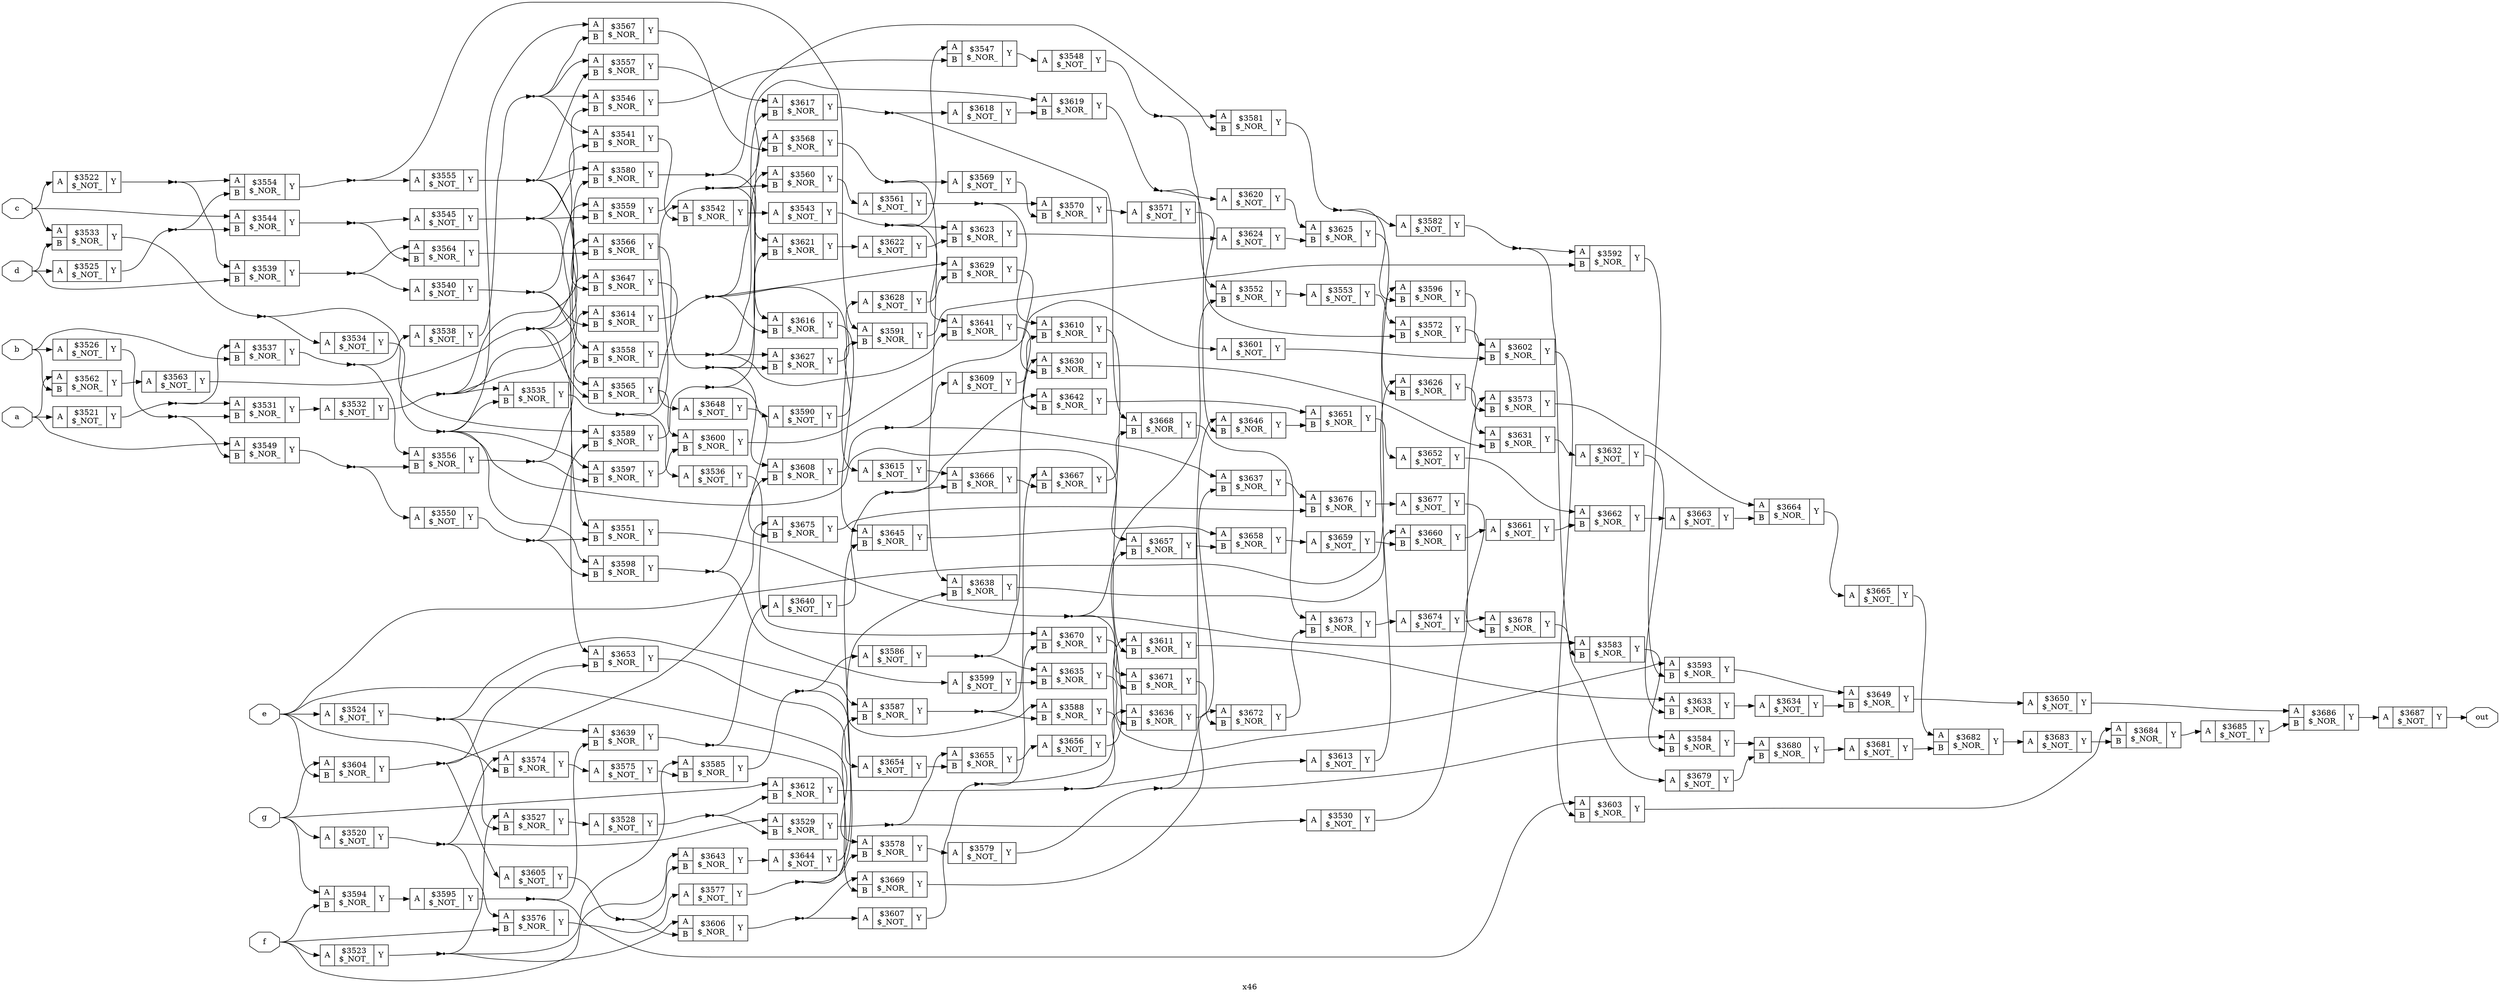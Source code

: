 digraph "x46" {
label="x46";
rankdir="LR";
remincross=true;
n168 [ shape=octagon, label="a", color="black", fontcolor="black" ];
n169 [ shape=octagon, label="b", color="black", fontcolor="black" ];
n170 [ shape=octagon, label="c", color="black", fontcolor="black" ];
n171 [ shape=octagon, label="d", color="black", fontcolor="black" ];
n172 [ shape=octagon, label="e", color="black", fontcolor="black" ];
n173 [ shape=octagon, label="f", color="black", fontcolor="black" ];
n174 [ shape=octagon, label="g", color="black", fontcolor="black" ];
n175 [ shape=octagon, label="out", color="black", fontcolor="black" ];
c178 [ shape=record, label="{{<p176> A}|$3520\n$_NOT_|{<p177> Y}}" ];
c179 [ shape=record, label="{{<p176> A}|$3521\n$_NOT_|{<p177> Y}}" ];
c180 [ shape=record, label="{{<p176> A}|$3522\n$_NOT_|{<p177> Y}}" ];
c181 [ shape=record, label="{{<p176> A}|$3523\n$_NOT_|{<p177> Y}}" ];
c182 [ shape=record, label="{{<p176> A}|$3524\n$_NOT_|{<p177> Y}}" ];
c183 [ shape=record, label="{{<p176> A}|$3525\n$_NOT_|{<p177> Y}}" ];
c184 [ shape=record, label="{{<p176> A}|$3526\n$_NOT_|{<p177> Y}}" ];
c186 [ shape=record, label="{{<p176> A|<p185> B}|$3527\n$_NOR_|{<p177> Y}}" ];
c187 [ shape=record, label="{{<p176> A}|$3528\n$_NOT_|{<p177> Y}}" ];
c188 [ shape=record, label="{{<p176> A|<p185> B}|$3529\n$_NOR_|{<p177> Y}}" ];
c189 [ shape=record, label="{{<p176> A}|$3530\n$_NOT_|{<p177> Y}}" ];
c190 [ shape=record, label="{{<p176> A|<p185> B}|$3531\n$_NOR_|{<p177> Y}}" ];
c191 [ shape=record, label="{{<p176> A}|$3532\n$_NOT_|{<p177> Y}}" ];
c192 [ shape=record, label="{{<p176> A|<p185> B}|$3533\n$_NOR_|{<p177> Y}}" ];
c193 [ shape=record, label="{{<p176> A}|$3534\n$_NOT_|{<p177> Y}}" ];
c194 [ shape=record, label="{{<p176> A|<p185> B}|$3535\n$_NOR_|{<p177> Y}}" ];
c195 [ shape=record, label="{{<p176> A}|$3536\n$_NOT_|{<p177> Y}}" ];
c196 [ shape=record, label="{{<p176> A|<p185> B}|$3537\n$_NOR_|{<p177> Y}}" ];
c197 [ shape=record, label="{{<p176> A}|$3538\n$_NOT_|{<p177> Y}}" ];
c198 [ shape=record, label="{{<p176> A|<p185> B}|$3539\n$_NOR_|{<p177> Y}}" ];
c199 [ shape=record, label="{{<p176> A}|$3540\n$_NOT_|{<p177> Y}}" ];
c200 [ shape=record, label="{{<p176> A|<p185> B}|$3541\n$_NOR_|{<p177> Y}}" ];
c201 [ shape=record, label="{{<p176> A|<p185> B}|$3542\n$_NOR_|{<p177> Y}}" ];
c202 [ shape=record, label="{{<p176> A}|$3543\n$_NOT_|{<p177> Y}}" ];
c203 [ shape=record, label="{{<p176> A|<p185> B}|$3544\n$_NOR_|{<p177> Y}}" ];
c204 [ shape=record, label="{{<p176> A}|$3545\n$_NOT_|{<p177> Y}}" ];
c205 [ shape=record, label="{{<p176> A|<p185> B}|$3546\n$_NOR_|{<p177> Y}}" ];
c206 [ shape=record, label="{{<p176> A|<p185> B}|$3547\n$_NOR_|{<p177> Y}}" ];
c207 [ shape=record, label="{{<p176> A}|$3548\n$_NOT_|{<p177> Y}}" ];
c208 [ shape=record, label="{{<p176> A|<p185> B}|$3549\n$_NOR_|{<p177> Y}}" ];
c209 [ shape=record, label="{{<p176> A}|$3550\n$_NOT_|{<p177> Y}}" ];
c210 [ shape=record, label="{{<p176> A|<p185> B}|$3551\n$_NOR_|{<p177> Y}}" ];
c211 [ shape=record, label="{{<p176> A|<p185> B}|$3552\n$_NOR_|{<p177> Y}}" ];
c212 [ shape=record, label="{{<p176> A}|$3553\n$_NOT_|{<p177> Y}}" ];
c213 [ shape=record, label="{{<p176> A|<p185> B}|$3554\n$_NOR_|{<p177> Y}}" ];
c214 [ shape=record, label="{{<p176> A}|$3555\n$_NOT_|{<p177> Y}}" ];
c215 [ shape=record, label="{{<p176> A|<p185> B}|$3556\n$_NOR_|{<p177> Y}}" ];
c216 [ shape=record, label="{{<p176> A|<p185> B}|$3557\n$_NOR_|{<p177> Y}}" ];
c217 [ shape=record, label="{{<p176> A|<p185> B}|$3558\n$_NOR_|{<p177> Y}}" ];
c218 [ shape=record, label="{{<p176> A|<p185> B}|$3559\n$_NOR_|{<p177> Y}}" ];
c219 [ shape=record, label="{{<p176> A|<p185> B}|$3560\n$_NOR_|{<p177> Y}}" ];
c220 [ shape=record, label="{{<p176> A}|$3561\n$_NOT_|{<p177> Y}}" ];
c221 [ shape=record, label="{{<p176> A|<p185> B}|$3562\n$_NOR_|{<p177> Y}}" ];
c222 [ shape=record, label="{{<p176> A}|$3563\n$_NOT_|{<p177> Y}}" ];
c223 [ shape=record, label="{{<p176> A|<p185> B}|$3564\n$_NOR_|{<p177> Y}}" ];
c224 [ shape=record, label="{{<p176> A|<p185> B}|$3565\n$_NOR_|{<p177> Y}}" ];
c225 [ shape=record, label="{{<p176> A|<p185> B}|$3566\n$_NOR_|{<p177> Y}}" ];
c226 [ shape=record, label="{{<p176> A|<p185> B}|$3567\n$_NOR_|{<p177> Y}}" ];
c227 [ shape=record, label="{{<p176> A|<p185> B}|$3568\n$_NOR_|{<p177> Y}}" ];
c228 [ shape=record, label="{{<p176> A}|$3569\n$_NOT_|{<p177> Y}}" ];
c229 [ shape=record, label="{{<p176> A|<p185> B}|$3570\n$_NOR_|{<p177> Y}}" ];
c230 [ shape=record, label="{{<p176> A}|$3571\n$_NOT_|{<p177> Y}}" ];
c231 [ shape=record, label="{{<p176> A|<p185> B}|$3572\n$_NOR_|{<p177> Y}}" ];
c232 [ shape=record, label="{{<p176> A|<p185> B}|$3573\n$_NOR_|{<p177> Y}}" ];
c233 [ shape=record, label="{{<p176> A|<p185> B}|$3574\n$_NOR_|{<p177> Y}}" ];
c234 [ shape=record, label="{{<p176> A}|$3575\n$_NOT_|{<p177> Y}}" ];
c235 [ shape=record, label="{{<p176> A|<p185> B}|$3576\n$_NOR_|{<p177> Y}}" ];
c236 [ shape=record, label="{{<p176> A}|$3577\n$_NOT_|{<p177> Y}}" ];
c237 [ shape=record, label="{{<p176> A|<p185> B}|$3578\n$_NOR_|{<p177> Y}}" ];
c238 [ shape=record, label="{{<p176> A}|$3579\n$_NOT_|{<p177> Y}}" ];
c239 [ shape=record, label="{{<p176> A|<p185> B}|$3580\n$_NOR_|{<p177> Y}}" ];
c240 [ shape=record, label="{{<p176> A|<p185> B}|$3581\n$_NOR_|{<p177> Y}}" ];
c241 [ shape=record, label="{{<p176> A}|$3582\n$_NOT_|{<p177> Y}}" ];
c242 [ shape=record, label="{{<p176> A|<p185> B}|$3583\n$_NOR_|{<p177> Y}}" ];
c243 [ shape=record, label="{{<p176> A|<p185> B}|$3584\n$_NOR_|{<p177> Y}}" ];
c244 [ shape=record, label="{{<p176> A|<p185> B}|$3585\n$_NOR_|{<p177> Y}}" ];
c245 [ shape=record, label="{{<p176> A}|$3586\n$_NOT_|{<p177> Y}}" ];
c246 [ shape=record, label="{{<p176> A|<p185> B}|$3587\n$_NOR_|{<p177> Y}}" ];
c247 [ shape=record, label="{{<p176> A|<p185> B}|$3588\n$_NOR_|{<p177> Y}}" ];
c248 [ shape=record, label="{{<p176> A|<p185> B}|$3589\n$_NOR_|{<p177> Y}}" ];
c249 [ shape=record, label="{{<p176> A}|$3590\n$_NOT_|{<p177> Y}}" ];
c250 [ shape=record, label="{{<p176> A|<p185> B}|$3591\n$_NOR_|{<p177> Y}}" ];
c251 [ shape=record, label="{{<p176> A|<p185> B}|$3592\n$_NOR_|{<p177> Y}}" ];
c252 [ shape=record, label="{{<p176> A|<p185> B}|$3593\n$_NOR_|{<p177> Y}}" ];
c253 [ shape=record, label="{{<p176> A|<p185> B}|$3594\n$_NOR_|{<p177> Y}}" ];
c254 [ shape=record, label="{{<p176> A}|$3595\n$_NOT_|{<p177> Y}}" ];
c255 [ shape=record, label="{{<p176> A|<p185> B}|$3596\n$_NOR_|{<p177> Y}}" ];
c256 [ shape=record, label="{{<p176> A|<p185> B}|$3597\n$_NOR_|{<p177> Y}}" ];
c257 [ shape=record, label="{{<p176> A|<p185> B}|$3598\n$_NOR_|{<p177> Y}}" ];
c258 [ shape=record, label="{{<p176> A}|$3599\n$_NOT_|{<p177> Y}}" ];
c259 [ shape=record, label="{{<p176> A|<p185> B}|$3600\n$_NOR_|{<p177> Y}}" ];
c260 [ shape=record, label="{{<p176> A}|$3601\n$_NOT_|{<p177> Y}}" ];
c261 [ shape=record, label="{{<p176> A|<p185> B}|$3602\n$_NOR_|{<p177> Y}}" ];
c262 [ shape=record, label="{{<p176> A|<p185> B}|$3603\n$_NOR_|{<p177> Y}}" ];
c263 [ shape=record, label="{{<p176> A|<p185> B}|$3604\n$_NOR_|{<p177> Y}}" ];
c264 [ shape=record, label="{{<p176> A}|$3605\n$_NOT_|{<p177> Y}}" ];
c265 [ shape=record, label="{{<p176> A|<p185> B}|$3606\n$_NOR_|{<p177> Y}}" ];
c266 [ shape=record, label="{{<p176> A}|$3607\n$_NOT_|{<p177> Y}}" ];
c267 [ shape=record, label="{{<p176> A|<p185> B}|$3608\n$_NOR_|{<p177> Y}}" ];
c268 [ shape=record, label="{{<p176> A}|$3609\n$_NOT_|{<p177> Y}}" ];
c269 [ shape=record, label="{{<p176> A|<p185> B}|$3610\n$_NOR_|{<p177> Y}}" ];
c270 [ shape=record, label="{{<p176> A|<p185> B}|$3611\n$_NOR_|{<p177> Y}}" ];
c271 [ shape=record, label="{{<p176> A|<p185> B}|$3612\n$_NOR_|{<p177> Y}}" ];
c272 [ shape=record, label="{{<p176> A}|$3613\n$_NOT_|{<p177> Y}}" ];
c273 [ shape=record, label="{{<p176> A|<p185> B}|$3614\n$_NOR_|{<p177> Y}}" ];
c274 [ shape=record, label="{{<p176> A}|$3615\n$_NOT_|{<p177> Y}}" ];
c275 [ shape=record, label="{{<p176> A|<p185> B}|$3616\n$_NOR_|{<p177> Y}}" ];
c276 [ shape=record, label="{{<p176> A|<p185> B}|$3617\n$_NOR_|{<p177> Y}}" ];
c277 [ shape=record, label="{{<p176> A}|$3618\n$_NOT_|{<p177> Y}}" ];
c278 [ shape=record, label="{{<p176> A|<p185> B}|$3619\n$_NOR_|{<p177> Y}}" ];
c279 [ shape=record, label="{{<p176> A}|$3620\n$_NOT_|{<p177> Y}}" ];
c280 [ shape=record, label="{{<p176> A|<p185> B}|$3621\n$_NOR_|{<p177> Y}}" ];
c281 [ shape=record, label="{{<p176> A}|$3622\n$_NOT_|{<p177> Y}}" ];
c282 [ shape=record, label="{{<p176> A|<p185> B}|$3623\n$_NOR_|{<p177> Y}}" ];
c283 [ shape=record, label="{{<p176> A}|$3624\n$_NOT_|{<p177> Y}}" ];
c284 [ shape=record, label="{{<p176> A|<p185> B}|$3625\n$_NOR_|{<p177> Y}}" ];
c285 [ shape=record, label="{{<p176> A|<p185> B}|$3626\n$_NOR_|{<p177> Y}}" ];
c286 [ shape=record, label="{{<p176> A|<p185> B}|$3627\n$_NOR_|{<p177> Y}}" ];
c287 [ shape=record, label="{{<p176> A}|$3628\n$_NOT_|{<p177> Y}}" ];
c288 [ shape=record, label="{{<p176> A|<p185> B}|$3629\n$_NOR_|{<p177> Y}}" ];
c289 [ shape=record, label="{{<p176> A|<p185> B}|$3630\n$_NOR_|{<p177> Y}}" ];
c290 [ shape=record, label="{{<p176> A|<p185> B}|$3631\n$_NOR_|{<p177> Y}}" ];
c291 [ shape=record, label="{{<p176> A}|$3632\n$_NOT_|{<p177> Y}}" ];
c292 [ shape=record, label="{{<p176> A|<p185> B}|$3633\n$_NOR_|{<p177> Y}}" ];
c293 [ shape=record, label="{{<p176> A}|$3634\n$_NOT_|{<p177> Y}}" ];
c294 [ shape=record, label="{{<p176> A|<p185> B}|$3635\n$_NOR_|{<p177> Y}}" ];
c295 [ shape=record, label="{{<p176> A|<p185> B}|$3636\n$_NOR_|{<p177> Y}}" ];
c296 [ shape=record, label="{{<p176> A|<p185> B}|$3637\n$_NOR_|{<p177> Y}}" ];
c297 [ shape=record, label="{{<p176> A|<p185> B}|$3638\n$_NOR_|{<p177> Y}}" ];
c298 [ shape=record, label="{{<p176> A|<p185> B}|$3639\n$_NOR_|{<p177> Y}}" ];
c299 [ shape=record, label="{{<p176> A}|$3640\n$_NOT_|{<p177> Y}}" ];
c300 [ shape=record, label="{{<p176> A|<p185> B}|$3641\n$_NOR_|{<p177> Y}}" ];
c301 [ shape=record, label="{{<p176> A|<p185> B}|$3642\n$_NOR_|{<p177> Y}}" ];
c302 [ shape=record, label="{{<p176> A|<p185> B}|$3643\n$_NOR_|{<p177> Y}}" ];
c303 [ shape=record, label="{{<p176> A}|$3644\n$_NOT_|{<p177> Y}}" ];
c304 [ shape=record, label="{{<p176> A|<p185> B}|$3645\n$_NOR_|{<p177> Y}}" ];
c305 [ shape=record, label="{{<p176> A|<p185> B}|$3646\n$_NOR_|{<p177> Y}}" ];
c306 [ shape=record, label="{{<p176> A|<p185> B}|$3647\n$_NOR_|{<p177> Y}}" ];
c307 [ shape=record, label="{{<p176> A}|$3648\n$_NOT_|{<p177> Y}}" ];
c308 [ shape=record, label="{{<p176> A|<p185> B}|$3649\n$_NOR_|{<p177> Y}}" ];
c309 [ shape=record, label="{{<p176> A}|$3650\n$_NOT_|{<p177> Y}}" ];
c310 [ shape=record, label="{{<p176> A|<p185> B}|$3651\n$_NOR_|{<p177> Y}}" ];
c311 [ shape=record, label="{{<p176> A}|$3652\n$_NOT_|{<p177> Y}}" ];
c312 [ shape=record, label="{{<p176> A|<p185> B}|$3653\n$_NOR_|{<p177> Y}}" ];
c313 [ shape=record, label="{{<p176> A}|$3654\n$_NOT_|{<p177> Y}}" ];
c314 [ shape=record, label="{{<p176> A|<p185> B}|$3655\n$_NOR_|{<p177> Y}}" ];
c315 [ shape=record, label="{{<p176> A}|$3656\n$_NOT_|{<p177> Y}}" ];
c316 [ shape=record, label="{{<p176> A|<p185> B}|$3657\n$_NOR_|{<p177> Y}}" ];
c317 [ shape=record, label="{{<p176> A|<p185> B}|$3658\n$_NOR_|{<p177> Y}}" ];
c318 [ shape=record, label="{{<p176> A}|$3659\n$_NOT_|{<p177> Y}}" ];
c319 [ shape=record, label="{{<p176> A|<p185> B}|$3660\n$_NOR_|{<p177> Y}}" ];
c320 [ shape=record, label="{{<p176> A}|$3661\n$_NOT_|{<p177> Y}}" ];
c321 [ shape=record, label="{{<p176> A|<p185> B}|$3662\n$_NOR_|{<p177> Y}}" ];
c322 [ shape=record, label="{{<p176> A}|$3663\n$_NOT_|{<p177> Y}}" ];
c323 [ shape=record, label="{{<p176> A|<p185> B}|$3664\n$_NOR_|{<p177> Y}}" ];
c324 [ shape=record, label="{{<p176> A}|$3665\n$_NOT_|{<p177> Y}}" ];
c325 [ shape=record, label="{{<p176> A|<p185> B}|$3666\n$_NOR_|{<p177> Y}}" ];
c326 [ shape=record, label="{{<p176> A|<p185> B}|$3667\n$_NOR_|{<p177> Y}}" ];
c327 [ shape=record, label="{{<p176> A|<p185> B}|$3668\n$_NOR_|{<p177> Y}}" ];
c328 [ shape=record, label="{{<p176> A|<p185> B}|$3669\n$_NOR_|{<p177> Y}}" ];
c329 [ shape=record, label="{{<p176> A|<p185> B}|$3670\n$_NOR_|{<p177> Y}}" ];
c330 [ shape=record, label="{{<p176> A|<p185> B}|$3671\n$_NOR_|{<p177> Y}}" ];
c331 [ shape=record, label="{{<p176> A|<p185> B}|$3672\n$_NOR_|{<p177> Y}}" ];
c332 [ shape=record, label="{{<p176> A|<p185> B}|$3673\n$_NOR_|{<p177> Y}}" ];
c333 [ shape=record, label="{{<p176> A}|$3674\n$_NOT_|{<p177> Y}}" ];
c334 [ shape=record, label="{{<p176> A|<p185> B}|$3675\n$_NOR_|{<p177> Y}}" ];
c335 [ shape=record, label="{{<p176> A|<p185> B}|$3676\n$_NOR_|{<p177> Y}}" ];
c336 [ shape=record, label="{{<p176> A}|$3677\n$_NOT_|{<p177> Y}}" ];
c337 [ shape=record, label="{{<p176> A|<p185> B}|$3678\n$_NOR_|{<p177> Y}}" ];
c338 [ shape=record, label="{{<p176> A}|$3679\n$_NOT_|{<p177> Y}}" ];
c339 [ shape=record, label="{{<p176> A|<p185> B}|$3680\n$_NOR_|{<p177> Y}}" ];
c340 [ shape=record, label="{{<p176> A}|$3681\n$_NOT_|{<p177> Y}}" ];
c341 [ shape=record, label="{{<p176> A|<p185> B}|$3682\n$_NOR_|{<p177> Y}}" ];
c342 [ shape=record, label="{{<p176> A}|$3683\n$_NOT_|{<p177> Y}}" ];
c343 [ shape=record, label="{{<p176> A|<p185> B}|$3684\n$_NOR_|{<p177> Y}}" ];
c344 [ shape=record, label="{{<p176> A}|$3685\n$_NOT_|{<p177> Y}}" ];
c345 [ shape=record, label="{{<p176> A|<p185> B}|$3686\n$_NOR_|{<p177> Y}}" ];
c346 [ shape=record, label="{{<p176> A}|$3687\n$_NOT_|{<p177> Y}}" ];
c270:p177:e -> c292:p176:w [color="black", label=""];
c279:p177:e -> c284:p176:w [color="black", label=""];
n100 [ shape=point ];
c203:p177:e -> n100:w [color="black", label=""];
n100:e -> c204:p176:w [color="black", label=""];
n100:e -> c223:p185:w [color="black", label=""];
n101 [ shape=point ];
c204:p177:e -> n101:w [color="black", label=""];
n101:e -> c205:p185:w [color="black", label=""];
n101:e -> c210:p176:w [color="black", label=""];
n101:e -> c218:p185:w [color="black", label=""];
c205:p177:e -> c206:p185:w [color="black", label=""];
c206:p177:e -> c207:p176:w [color="black", label=""];
n104 [ shape=point ];
c207:p177:e -> n104:w [color="black", label=""];
n104:e -> c211:p176:w [color="black", label=""];
n104:e -> c240:p176:w [color="black", label=""];
n105 [ shape=point ];
c208:p177:e -> n105:w [color="black", label=""];
n105:e -> c209:p176:w [color="black", label=""];
n105:e -> c215:p185:w [color="black", label=""];
n106 [ shape=point ];
c209:p177:e -> n106:w [color="black", label=""];
n106:e -> c210:p185:w [color="black", label=""];
n106:e -> c248:p185:w [color="black", label=""];
n106:e -> c257:p185:w [color="black", label=""];
n107 [ shape=point ];
c210:p177:e -> n107:w [color="black", label=""];
n107:e -> c211:p185:w [color="black", label=""];
n107:e -> c242:p176:w [color="black", label=""];
n107:e -> c330:p176:w [color="black", label=""];
c211:p177:e -> c212:p176:w [color="black", label=""];
c212:p177:e -> c231:p176:w [color="black", label=""];
n11 [ shape=point ];
c179:p177:e -> n11:w [color="black", label=""];
n11:e -> c190:p176:w [color="black", label=""];
n11:e -> c196:p176:w [color="black", label=""];
n110 [ shape=point ];
c213:p177:e -> n110:w [color="black", label=""];
n110:e -> c214:p176:w [color="black", label=""];
n110:e -> c250:p176:w [color="black", label=""];
n111 [ shape=point ];
c214:p177:e -> n111:w [color="black", label=""];
n111:e -> c216:p185:w [color="black", label=""];
n111:e -> c217:p176:w [color="black", label=""];
n111:e -> c239:p176:w [color="black", label=""];
n111:e -> c306:p185:w [color="black", label=""];
n112 [ shape=point ];
c215:p177:e -> n112:w [color="black", label=""];
n112:e -> c217:p185:w [color="black", label=""];
n112:e -> c256:p185:w [color="black", label=""];
c216:p177:e -> c276:p176:w [color="black", label=""];
n114 [ shape=point ];
c217:p177:e -> n114:w [color="black", label=""];
n114:e -> c219:p176:w [color="black", label=""];
n114:e -> c286:p176:w [color="black", label=""];
n114:e -> c300:p185:w [color="black", label=""];
n115 [ shape=point ];
c218:p177:e -> n115:w [color="black", label=""];
n115:e -> c219:p185:w [color="black", label=""];
n115:e -> c275:p176:w [color="black", label=""];
n115:e -> c278:p176:w [color="black", label=""];
c219:p177:e -> c220:p176:w [color="black", label=""];
n117 [ shape=point ];
c220:p177:e -> n117:w [color="black", label=""];
n117:e -> c229:p176:w [color="black", label=""];
n117:e -> c269:p176:w [color="black", label=""];
c221:p177:e -> c222:p176:w [color="black", label=""];
n119 [ shape=point ];
c222:p177:e -> n119:w [color="black", label=""];
n119:e -> c224:p185:w [color="black", label=""];
n119:e -> c225:p176:w [color="black", label=""];
n119:e -> c239:p185:w [color="black", label=""];
n119:e -> c312:p176:w [color="black", label=""];
c280:p177:e -> c281:p176:w [color="black", label=""];
c223:p177:e -> c225:p185:w [color="black", label=""];
c224:p177:e -> c259:p176:w [color="black", label=""];
n122 [ shape=point ];
c225:p177:e -> n122:w [color="black", label=""];
n122:e -> c227:p176:w [color="black", label=""];
n122:e -> c267:p176:w [color="black", label=""];
n122:e -> c286:p185:w [color="black", label=""];
c226:p177:e -> c227:p185:w [color="black", label=""];
n124 [ shape=point ];
c227:p177:e -> n124:w [color="black", label=""];
n124:e -> c228:p176:w [color="black", label=""];
n124:e -> c297:p176:w [color="black", label=""];
c228:p177:e -> c229:p185:w [color="black", label=""];
c229:p177:e -> c230:p176:w [color="black", label=""];
c230:p177:e -> c231:p185:w [color="black", label=""];
c231:p177:e -> c232:p185:w [color="black", label=""];
c232:p177:e -> c323:p176:w [color="black", label=""];
c281:p177:e -> c282:p185:w [color="black", label=""];
c233:p177:e -> c234:p176:w [color="black", label=""];
c234:p177:e -> c244:p185:w [color="black", label=""];
c235:p177:e -> c236:p176:w [color="black", label=""];
n133 [ shape=point ];
c236:p177:e -> n133:w [color="black", label=""];
n133:e -> c237:p185:w [color="black", label=""];
n133:e -> c246:p185:w [color="black", label=""];
n133:e -> c297:p185:w [color="black", label=""];
c237:p177:e -> c238:p176:w [color="black", label=""];
n135 [ shape=point ];
c238:p177:e -> n135:w [color="black", label=""];
n135:e -> c243:p176:w [color="black", label=""];
n135:e -> c305:p176:w [color="black", label=""];
n136 [ shape=point ];
c239:p177:e -> n136:w [color="black", label=""];
n136:e -> c240:p185:w [color="black", label=""];
n136:e -> c280:p176:w [color="black", label=""];
n137 [ shape=point ];
c240:p177:e -> n137:w [color="black", label=""];
n137:e -> c241:p176:w [color="black", label=""];
n137:e -> c255:p185:w [color="black", label=""];
n138 [ shape=point ];
c241:p177:e -> n138:w [color="black", label=""];
n138:e -> c242:p185:w [color="black", label=""];
n138:e -> c251:p176:w [color="black", label=""];
c242:p177:e -> c243:p185:w [color="black", label=""];
c282:p177:e -> c283:p176:w [color="black", label=""];
c243:p177:e -> c339:p176:w [color="black", label=""];
n141 [ shape=point ];
c244:p177:e -> n141:w [color="black", label=""];
n141:e -> c245:p176:w [color="black", label=""];
n141:e -> c247:p176:w [color="black", label=""];
n142 [ shape=point ];
c245:p177:e -> n142:w [color="black", label=""];
n142:e -> c289:p176:w [color="black", label=""];
n142:e -> c294:p176:w [color="black", label=""];
n143 [ shape=point ];
c246:p177:e -> n143:w [color="black", label=""];
n143:e -> c247:p185:w [color="black", label=""];
n143:e -> c326:p176:w [color="black", label=""];
c247:p177:e -> c252:p176:w [color="black", label=""];
n145 [ shape=point ];
c248:p177:e -> n145:w [color="black", label=""];
n145:e -> c249:p176:w [color="black", label=""];
n145:e -> c280:p185:w [color="black", label=""];
c249:p177:e -> c250:p185:w [color="black", label=""];
c250:p177:e -> c251:p185:w [color="black", label=""];
c251:p177:e -> c252:p185:w [color="black", label=""];
c252:p177:e -> c308:p176:w [color="black", label=""];
c283:p177:e -> c284:p185:w [color="black", label=""];
c253:p177:e -> c254:p176:w [color="black", label=""];
n151 [ shape=point ];
c254:p177:e -> n151:w [color="black", label=""];
n151:e -> c262:p176:w [color="black", label=""];
n151:e -> c298:p185:w [color="black", label=""];
c255:p177:e -> c261:p176:w [color="black", label=""];
c256:p177:e -> c259:p185:w [color="black", label=""];
n154 [ shape=point ];
c257:p177:e -> n154:w [color="black", label=""];
n154:e -> c258:p176:w [color="black", label=""];
n154:e -> c267:p185:w [color="black", label=""];
c258:p177:e -> c294:p185:w [color="black", label=""];
c259:p177:e -> c260:p176:w [color="black", label=""];
c260:p177:e -> c261:p185:w [color="black", label=""];
c261:p177:e -> c262:p185:w [color="black", label=""];
c262:p177:e -> c343:p176:w [color="black", label=""];
c284:p177:e -> c285:p185:w [color="black", label=""];
n160 [ shape=point ];
c263:p177:e -> n160:w [color="black", label=""];
n160:e -> c264:p176:w [color="black", label=""];
n160:e -> c312:p185:w [color="black", label=""];
n160:e -> c334:p176:w [color="black", label=""];
n161 [ shape=point ];
c264:p177:e -> n161:w [color="black", label=""];
n161:e -> c265:p185:w [color="black", label=""];
n161:e -> c302:p185:w [color="black", label=""];
n162 [ shape=point ];
c265:p177:e -> n162:w [color="black", label=""];
n162:e -> c266:p176:w [color="black", label=""];
n162:e -> c328:p176:w [color="black", label=""];
n163 [ shape=point ];
c266:p177:e -> n163:w [color="black", label=""];
n163:e -> c270:p176:w [color="black", label=""];
n163:e -> c329:p185:w [color="black", label=""];
n164 [ shape=point ];
c267:p177:e -> n164:w [color="black", label=""];
n164:e -> c268:p176:w [color="black", label=""];
n164:e -> c296:p176:w [color="black", label=""];
c268:p177:e -> c269:p185:w [color="black", label=""];
c269:p177:e -> c270:p185:w [color="black", label=""];
n167 [ shape=point ];
c178:p177:e -> n167:w [color="black", label=""];
n167:e -> c188:p176:w [color="black", label=""];
n167:e -> c233:p176:w [color="black", label=""];
n167:e -> c235:p176:w [color="black", label=""];
n168:e -> c179:p176:w [color="black", label=""];
n168:e -> c208:p176:w [color="black", label=""];
n168:e -> c221:p176:w [color="black", label=""];
n169:e -> c184:p176:w [color="black", label=""];
n169:e -> c196:p185:w [color="black", label=""];
n169:e -> c221:p185:w [color="black", label=""];
c285:p177:e -> c290:p176:w [color="black", label=""];
n170:e -> c180:p176:w [color="black", label=""];
n170:e -> c192:p176:w [color="black", label=""];
n170:e -> c203:p176:w [color="black", label=""];
n171:e -> c183:p176:w [color="black", label=""];
n171:e -> c192:p185:w [color="black", label=""];
n171:e -> c198:p185:w [color="black", label=""];
n172:e -> c182:p176:w [color="black", label=""];
n172:e -> c233:p185:w [color="black", label=""];
n172:e -> c237:p176:w [color="black", label=""];
n172:e -> c255:p176:w [color="black", label=""];
n172:e -> c263:p185:w [color="black", label=""];
n173:e -> c181:p176:w [color="black", label=""];
n173:e -> c235:p185:w [color="black", label=""];
n173:e -> c253:p185:w [color="black", label=""];
n173:e -> c302:p176:w [color="black", label=""];
n174:e -> c178:p176:w [color="black", label=""];
n174:e -> c253:p176:w [color="black", label=""];
n174:e -> c263:p176:w [color="black", label=""];
n174:e -> c271:p176:w [color="black", label=""];
c346:p177:e -> n175:w [color="black", label=""];
c286:p177:e -> c287:p176:w [color="black", label=""];
c287:p177:e -> c288:p185:w [color="black", label=""];
n2 [ shape=point ];
c271:p177:e -> n2:w [color="black", label=""];
n2:e -> c272:p176:w [color="black", label=""];
n2:e -> c295:p176:w [color="black", label=""];
c288:p177:e -> c289:p185:w [color="black", label=""];
c289:p177:e -> c290:p185:w [color="black", label=""];
n22 [ shape=point ];
c180:p177:e -> n22:w [color="black", label=""];
n22:e -> c198:p176:w [color="black", label=""];
n22:e -> c213:p176:w [color="black", label=""];
c290:p177:e -> c291:p176:w [color="black", label=""];
c291:p177:e -> c292:p185:w [color="black", label=""];
c292:p177:e -> c293:p176:w [color="black", label=""];
c293:p177:e -> c308:p185:w [color="black", label=""];
c294:p177:e -> c295:p185:w [color="black", label=""];
c295:p177:e -> c296:p185:w [color="black", label=""];
c296:p177:e -> c335:p176:w [color="black", label=""];
c272:p177:e -> c285:p176:w [color="black", label=""];
c297:p177:e -> c319:p176:w [color="black", label=""];
n31 [ shape=point ];
c298:p177:e -> n31:w [color="black", label=""];
n31:e -> c299:p176:w [color="black", label=""];
n31:e -> c328:p185:w [color="black", label=""];
n32 [ shape=point ];
c299:p177:e -> n32:w [color="black", label=""];
n32:e -> c301:p176:w [color="black", label=""];
n32:e -> c325:p185:w [color="black", label=""];
n33 [ shape=point ];
c181:p177:e -> n33:w [color="black", label=""];
n33:e -> c186:p176:w [color="black", label=""];
n33:e -> c244:p176:w [color="black", label=""];
n33:e -> c265:p176:w [color="black", label=""];
c300:p177:e -> c301:p185:w [color="black", label=""];
c301:p177:e -> c310:p176:w [color="black", label=""];
c302:p177:e -> c303:p176:w [color="black", label=""];
c303:p177:e -> c304:p185:w [color="black", label=""];
c304:p177:e -> c317:p176:w [color="black", label=""];
c305:p177:e -> c310:p185:w [color="black", label=""];
n4 [ shape=point ];
c273:p177:e -> n4:w [color="black", label=""];
n4:e -> c274:p176:w [color="black", label=""];
n4:e -> c275:p185:w [color="black", label=""];
n4:e -> c276:p185:w [color="black", label=""];
n4:e -> c288:p176:w [color="black", label=""];
c306:p177:e -> c307:p176:w [color="black", label=""];
c307:p177:e -> c334:p185:w [color="black", label=""];
c308:p177:e -> c309:p176:w [color="black", label=""];
c309:p177:e -> c345:p176:w [color="black", label=""];
n44 [ shape=point ];
c182:p177:e -> n44:w [color="black", label=""];
n44:e -> c186:p185:w [color="black", label=""];
n44:e -> c246:p176:w [color="black", label=""];
n44:e -> c298:p176:w [color="black", label=""];
c310:p177:e -> c311:p176:w [color="black", label=""];
c311:p177:e -> c321:p176:w [color="black", label=""];
c312:p177:e -> c313:p176:w [color="black", label=""];
c313:p177:e -> c314:p185:w [color="black", label=""];
c314:p177:e -> c315:p176:w [color="black", label=""];
c274:p177:e -> c325:p176:w [color="black", label=""];
c315:p177:e -> c316:p185:w [color="black", label=""];
c316:p177:e -> c317:p185:w [color="black", label=""];
c317:p177:e -> c318:p176:w [color="black", label=""];
c318:p177:e -> c319:p185:w [color="black", label=""];
c319:p177:e -> c320:p176:w [color="black", label=""];
n55 [ shape=point ];
c183:p177:e -> n55:w [color="black", label=""];
n55:e -> c203:p185:w [color="black", label=""];
n55:e -> c213:p185:w [color="black", label=""];
c320:p177:e -> c321:p185:w [color="black", label=""];
c321:p177:e -> c322:p176:w [color="black", label=""];
c322:p177:e -> c323:p185:w [color="black", label=""];
c323:p177:e -> c324:p176:w [color="black", label=""];
c275:p177:e -> c304:p176:w [color="black", label=""];
c324:p177:e -> c341:p176:w [color="black", label=""];
c325:p177:e -> c326:p185:w [color="black", label=""];
c326:p177:e -> c327:p185:w [color="black", label=""];
c327:p177:e -> c332:p176:w [color="black", label=""];
c328:p177:e -> c331:p176:w [color="black", label=""];
c329:p177:e -> c330:p185:w [color="black", label=""];
n66 [ shape=point ];
c184:p177:e -> n66:w [color="black", label=""];
n66:e -> c190:p185:w [color="black", label=""];
n66:e -> c208:p185:w [color="black", label=""];
c330:p177:e -> c331:p185:w [color="black", label=""];
c331:p177:e -> c332:p185:w [color="black", label=""];
c332:p177:e -> c333:p176:w [color="black", label=""];
n7 [ shape=point ];
c276:p177:e -> n7:w [color="black", label=""];
n7:e -> c277:p176:w [color="black", label=""];
n7:e -> c327:p176:w [color="black", label=""];
c333:p177:e -> c337:p176:w [color="black", label=""];
c334:p177:e -> c335:p185:w [color="black", label=""];
c335:p177:e -> c336:p176:w [color="black", label=""];
c336:p177:e -> c337:p185:w [color="black", label=""];
c337:p177:e -> c338:p176:w [color="black", label=""];
c338:p177:e -> c339:p185:w [color="black", label=""];
c339:p177:e -> c340:p176:w [color="black", label=""];
c186:p177:e -> c187:p176:w [color="black", label=""];
c340:p177:e -> c341:p185:w [color="black", label=""];
c341:p177:e -> c342:p176:w [color="black", label=""];
c277:p177:e -> c278:p185:w [color="black", label=""];
c342:p177:e -> c343:p185:w [color="black", label=""];
c343:p177:e -> c344:p176:w [color="black", label=""];
c344:p177:e -> c345:p185:w [color="black", label=""];
c345:p177:e -> c346:p176:w [color="black", label=""];
n84 [ shape=point ];
c187:p177:e -> n84:w [color="black", label=""];
n84:e -> c188:p185:w [color="black", label=""];
n84:e -> c271:p185:w [color="black", label=""];
n85 [ shape=point ];
c188:p177:e -> n85:w [color="black", label=""];
n85:e -> c189:p176:w [color="black", label=""];
n85:e -> c314:p176:w [color="black", label=""];
c189:p177:e -> c232:p176:w [color="black", label=""];
c190:p177:e -> c191:p176:w [color="black", label=""];
n88 [ shape=point ];
c191:p177:e -> n88:w [color="black", label=""];
n88:e -> c194:p176:w [color="black", label=""];
n88:e -> c218:p176:w [color="black", label=""];
n88:e -> c273:p176:w [color="black", label=""];
n88:e -> c306:p176:w [color="black", label=""];
n89 [ shape=point ];
c192:p177:e -> n89:w [color="black", label=""];
n89:e -> c193:p176:w [color="black", label=""];
n89:e -> c248:p176:w [color="black", label=""];
n9 [ shape=point ];
c278:p177:e -> n9:w [color="black", label=""];
n9:e -> c279:p176:w [color="black", label=""];
n9:e -> c305:p185:w [color="black", label=""];
n90 [ shape=point ];
c193:p177:e -> n90:w [color="black", label=""];
n90:e -> c194:p185:w [color="black", label=""];
n90:e -> c226:p176:w [color="black", label=""];
n90:e -> c256:p176:w [color="black", label=""];
n90:e -> c257:p176:w [color="black", label=""];
n90:e -> c316:p176:w [color="black", label=""];
n91 [ shape=point ];
c194:p177:e -> n91:w [color="black", label=""];
n91:e -> c195:p176:w [color="black", label=""];
n91:e -> c201:p176:w [color="black", label=""];
c195:p177:e -> c329:p176:w [color="black", label=""];
n93 [ shape=point ];
c196:p177:e -> n93:w [color="black", label=""];
n93:e -> c197:p176:w [color="black", label=""];
n93:e -> c215:p176:w [color="black", label=""];
n94 [ shape=point ];
c197:p177:e -> n94:w [color="black", label=""];
n94:e -> c200:p176:w [color="black", label=""];
n94:e -> c205:p176:w [color="black", label=""];
n94:e -> c216:p176:w [color="black", label=""];
n94:e -> c226:p185:w [color="black", label=""];
n95 [ shape=point ];
c198:p177:e -> n95:w [color="black", label=""];
n95:e -> c199:p176:w [color="black", label=""];
n95:e -> c223:p176:w [color="black", label=""];
n96 [ shape=point ];
c199:p177:e -> n96:w [color="black", label=""];
n96:e -> c200:p185:w [color="black", label=""];
n96:e -> c224:p176:w [color="black", label=""];
n96:e -> c273:p185:w [color="black", label=""];
c200:p177:e -> c201:p185:w [color="black", label=""];
c201:p177:e -> c202:p176:w [color="black", label=""];
n99 [ shape=point ];
c202:p177:e -> n99:w [color="black", label=""];
n99:e -> c206:p176:w [color="black", label=""];
n99:e -> c282:p176:w [color="black", label=""];
n99:e -> c300:p176:w [color="black", label=""];
}
